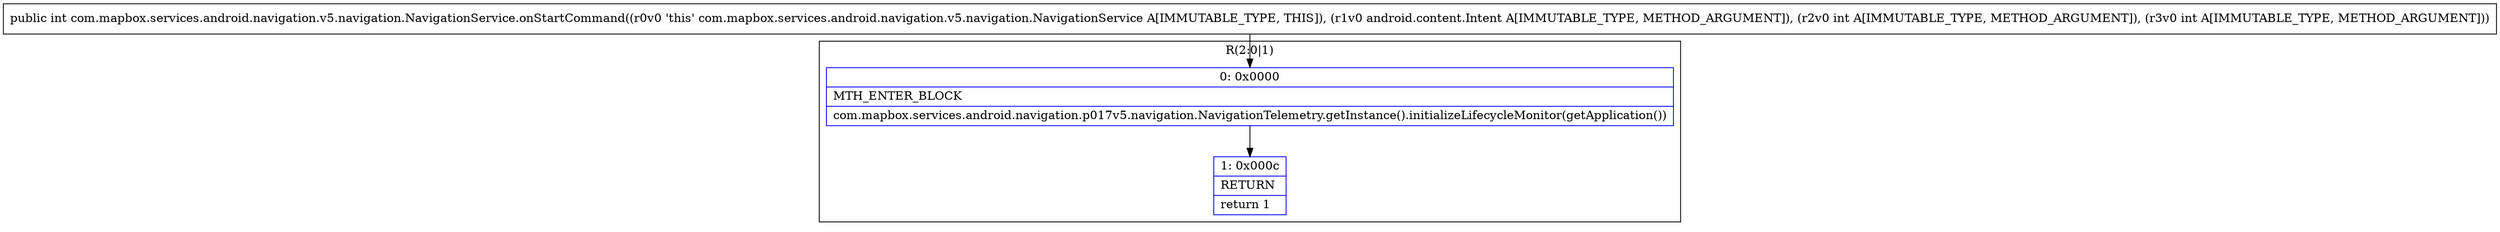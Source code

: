 digraph "CFG forcom.mapbox.services.android.navigation.v5.navigation.NavigationService.onStartCommand(Landroid\/content\/Intent;II)I" {
subgraph cluster_Region_423986704 {
label = "R(2:0|1)";
node [shape=record,color=blue];
Node_0 [shape=record,label="{0\:\ 0x0000|MTH_ENTER_BLOCK\l|com.mapbox.services.android.navigation.p017v5.navigation.NavigationTelemetry.getInstance().initializeLifecycleMonitor(getApplication())\l}"];
Node_1 [shape=record,label="{1\:\ 0x000c|RETURN\l|return 1\l}"];
}
MethodNode[shape=record,label="{public int com.mapbox.services.android.navigation.v5.navigation.NavigationService.onStartCommand((r0v0 'this' com.mapbox.services.android.navigation.v5.navigation.NavigationService A[IMMUTABLE_TYPE, THIS]), (r1v0 android.content.Intent A[IMMUTABLE_TYPE, METHOD_ARGUMENT]), (r2v0 int A[IMMUTABLE_TYPE, METHOD_ARGUMENT]), (r3v0 int A[IMMUTABLE_TYPE, METHOD_ARGUMENT])) }"];
MethodNode -> Node_0;
Node_0 -> Node_1;
}

